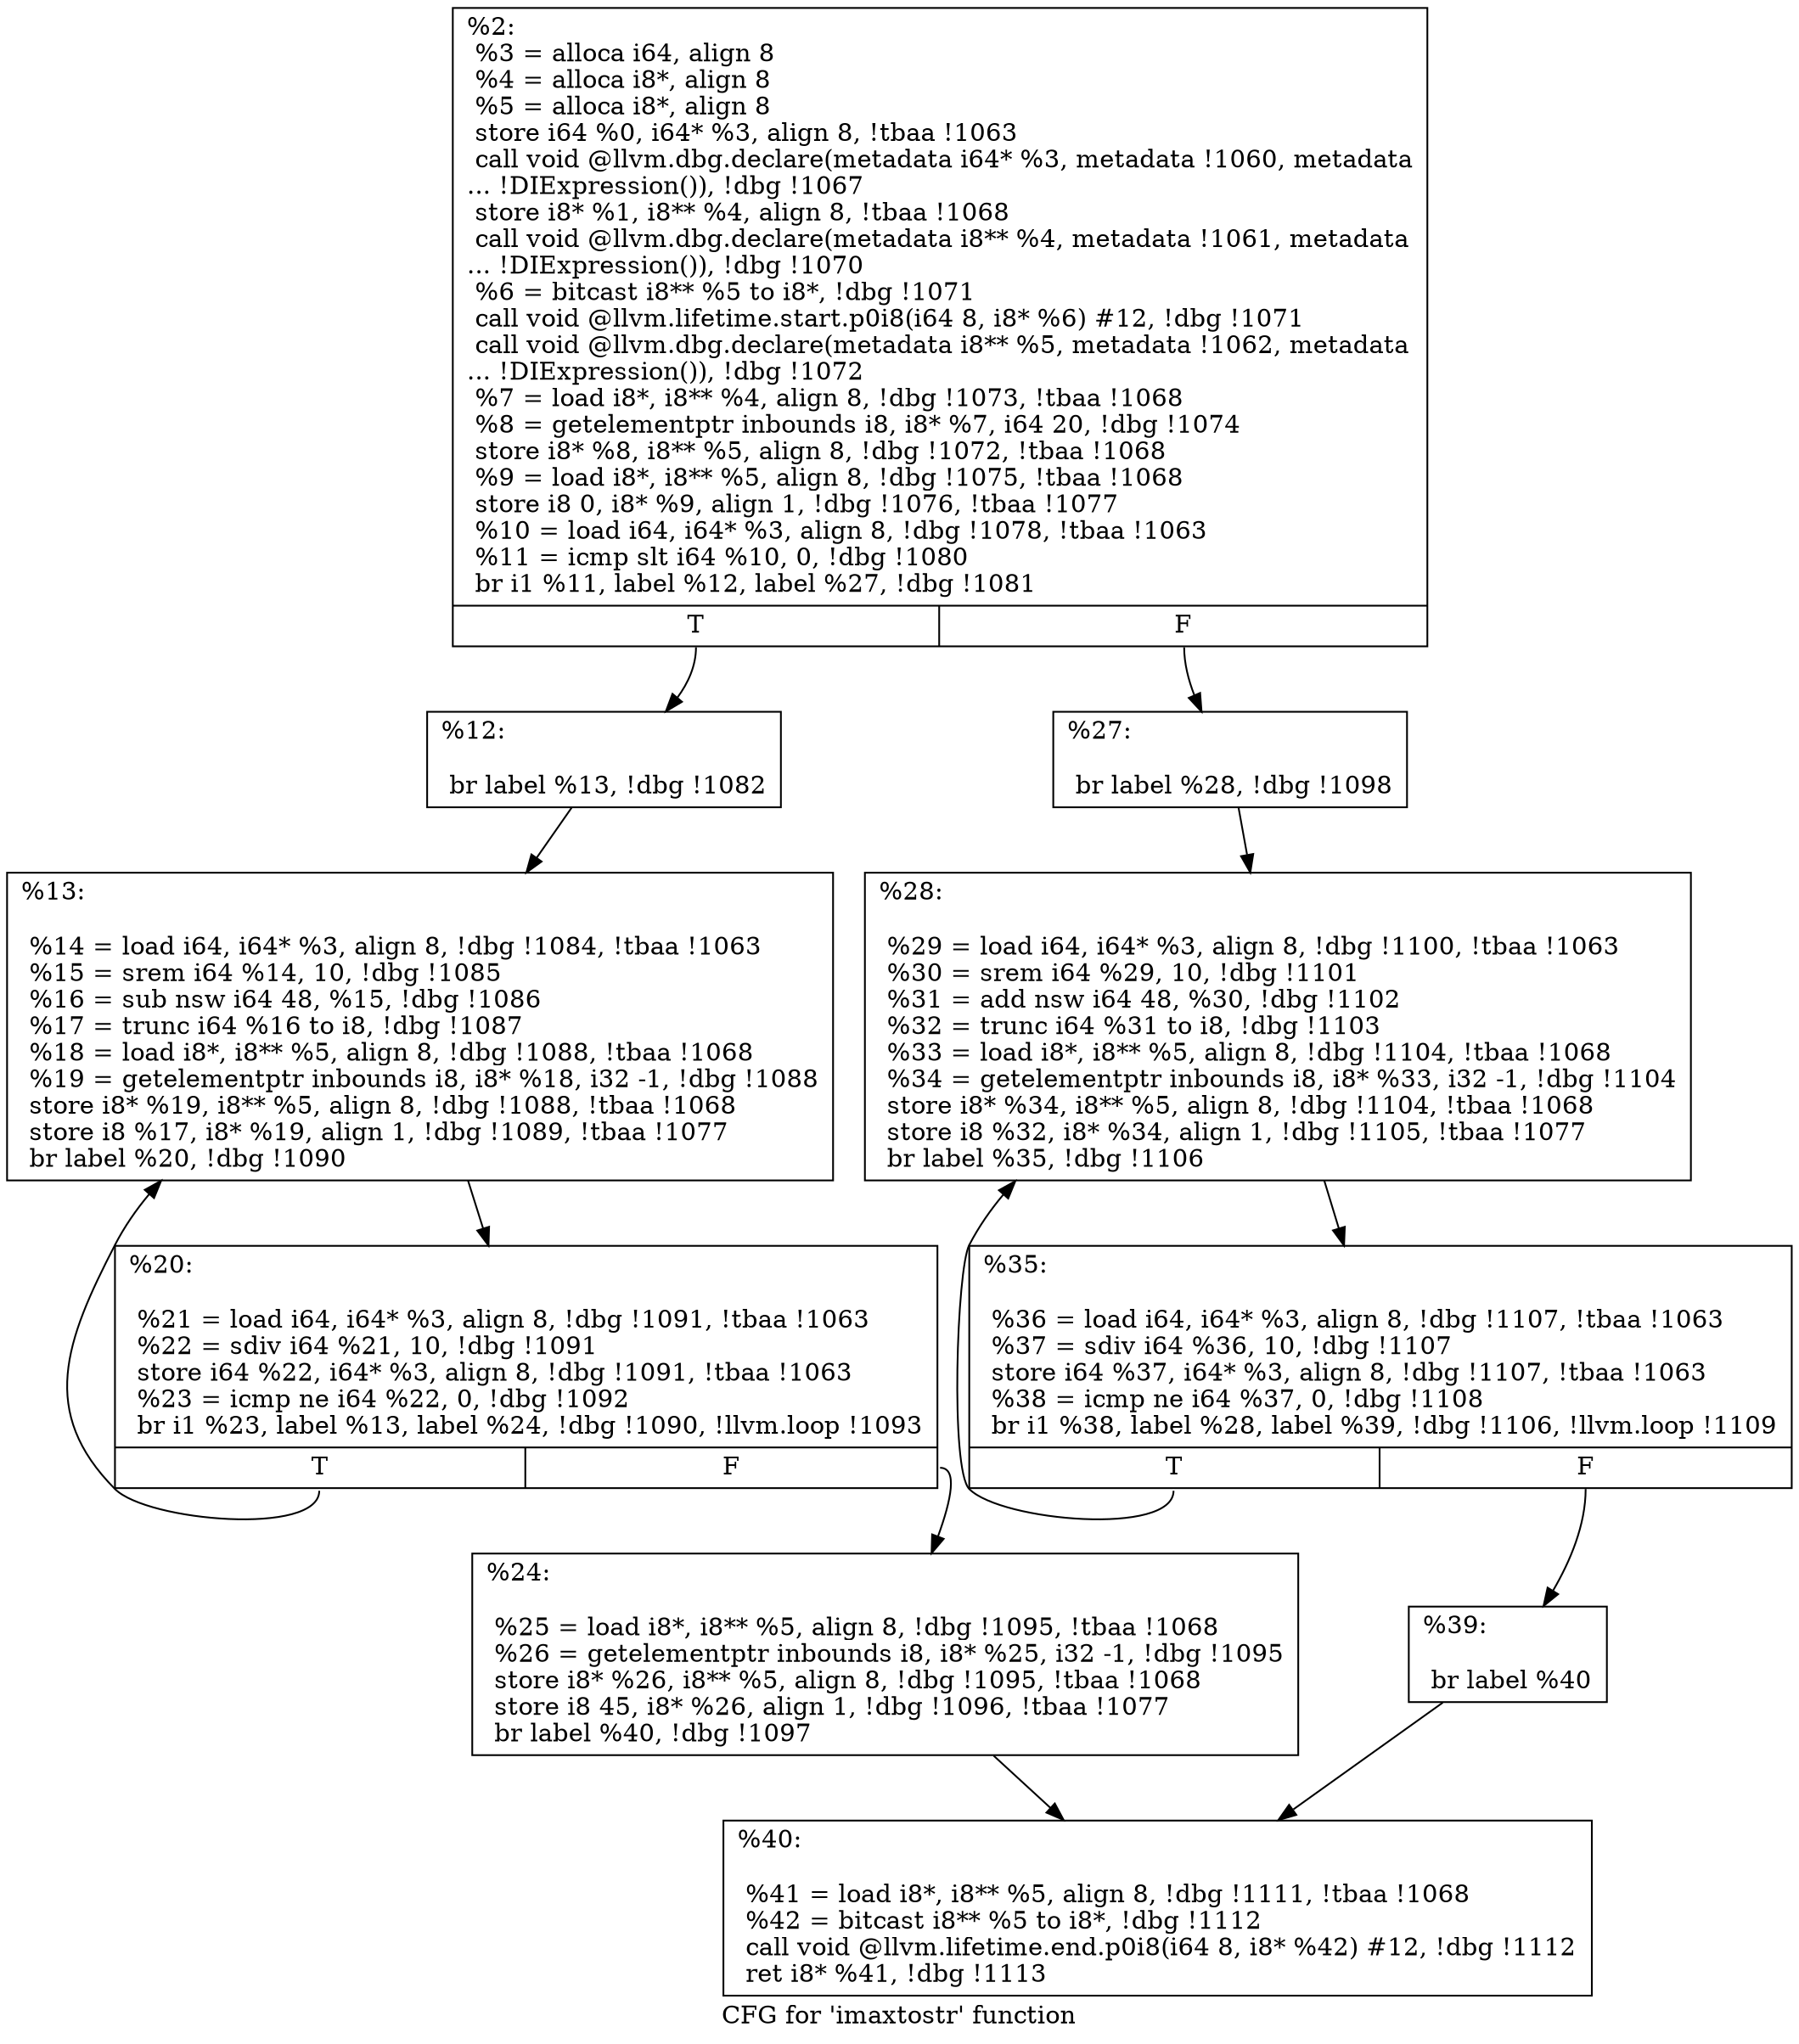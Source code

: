 digraph "CFG for 'imaxtostr' function" {
	label="CFG for 'imaxtostr' function";

	Node0x984800 [shape=record,label="{%2:\l  %3 = alloca i64, align 8\l  %4 = alloca i8*, align 8\l  %5 = alloca i8*, align 8\l  store i64 %0, i64* %3, align 8, !tbaa !1063\l  call void @llvm.dbg.declare(metadata i64* %3, metadata !1060, metadata\l... !DIExpression()), !dbg !1067\l  store i8* %1, i8** %4, align 8, !tbaa !1068\l  call void @llvm.dbg.declare(metadata i8** %4, metadata !1061, metadata\l... !DIExpression()), !dbg !1070\l  %6 = bitcast i8** %5 to i8*, !dbg !1071\l  call void @llvm.lifetime.start.p0i8(i64 8, i8* %6) #12, !dbg !1071\l  call void @llvm.dbg.declare(metadata i8** %5, metadata !1062, metadata\l... !DIExpression()), !dbg !1072\l  %7 = load i8*, i8** %4, align 8, !dbg !1073, !tbaa !1068\l  %8 = getelementptr inbounds i8, i8* %7, i64 20, !dbg !1074\l  store i8* %8, i8** %5, align 8, !dbg !1072, !tbaa !1068\l  %9 = load i8*, i8** %5, align 8, !dbg !1075, !tbaa !1068\l  store i8 0, i8* %9, align 1, !dbg !1076, !tbaa !1077\l  %10 = load i64, i64* %3, align 8, !dbg !1078, !tbaa !1063\l  %11 = icmp slt i64 %10, 0, !dbg !1080\l  br i1 %11, label %12, label %27, !dbg !1081\l|{<s0>T|<s1>F}}"];
	Node0x984800:s0 -> Node0x986510;
	Node0x984800:s1 -> Node0x986650;
	Node0x986510 [shape=record,label="{%12:\l\l  br label %13, !dbg !1082\l}"];
	Node0x986510 -> Node0x986560;
	Node0x986560 [shape=record,label="{%13:\l\l  %14 = load i64, i64* %3, align 8, !dbg !1084, !tbaa !1063\l  %15 = srem i64 %14, 10, !dbg !1085\l  %16 = sub nsw i64 48, %15, !dbg !1086\l  %17 = trunc i64 %16 to i8, !dbg !1087\l  %18 = load i8*, i8** %5, align 8, !dbg !1088, !tbaa !1068\l  %19 = getelementptr inbounds i8, i8* %18, i32 -1, !dbg !1088\l  store i8* %19, i8** %5, align 8, !dbg !1088, !tbaa !1068\l  store i8 %17, i8* %19, align 1, !dbg !1089, !tbaa !1077\l  br label %20, !dbg !1090\l}"];
	Node0x986560 -> Node0x9865b0;
	Node0x9865b0 [shape=record,label="{%20:\l\l  %21 = load i64, i64* %3, align 8, !dbg !1091, !tbaa !1063\l  %22 = sdiv i64 %21, 10, !dbg !1091\l  store i64 %22, i64* %3, align 8, !dbg !1091, !tbaa !1063\l  %23 = icmp ne i64 %22, 0, !dbg !1092\l  br i1 %23, label %13, label %24, !dbg !1090, !llvm.loop !1093\l|{<s0>T|<s1>F}}"];
	Node0x9865b0:s0 -> Node0x986560;
	Node0x9865b0:s1 -> Node0x986600;
	Node0x986600 [shape=record,label="{%24:\l\l  %25 = load i8*, i8** %5, align 8, !dbg !1095, !tbaa !1068\l  %26 = getelementptr inbounds i8, i8* %25, i32 -1, !dbg !1095\l  store i8* %26, i8** %5, align 8, !dbg !1095, !tbaa !1068\l  store i8 45, i8* %26, align 1, !dbg !1096, !tbaa !1077\l  br label %40, !dbg !1097\l}"];
	Node0x986600 -> Node0x986790;
	Node0x986650 [shape=record,label="{%27:\l\l  br label %28, !dbg !1098\l}"];
	Node0x986650 -> Node0x9866a0;
	Node0x9866a0 [shape=record,label="{%28:\l\l  %29 = load i64, i64* %3, align 8, !dbg !1100, !tbaa !1063\l  %30 = srem i64 %29, 10, !dbg !1101\l  %31 = add nsw i64 48, %30, !dbg !1102\l  %32 = trunc i64 %31 to i8, !dbg !1103\l  %33 = load i8*, i8** %5, align 8, !dbg !1104, !tbaa !1068\l  %34 = getelementptr inbounds i8, i8* %33, i32 -1, !dbg !1104\l  store i8* %34, i8** %5, align 8, !dbg !1104, !tbaa !1068\l  store i8 %32, i8* %34, align 1, !dbg !1105, !tbaa !1077\l  br label %35, !dbg !1106\l}"];
	Node0x9866a0 -> Node0x9866f0;
	Node0x9866f0 [shape=record,label="{%35:\l\l  %36 = load i64, i64* %3, align 8, !dbg !1107, !tbaa !1063\l  %37 = sdiv i64 %36, 10, !dbg !1107\l  store i64 %37, i64* %3, align 8, !dbg !1107, !tbaa !1063\l  %38 = icmp ne i64 %37, 0, !dbg !1108\l  br i1 %38, label %28, label %39, !dbg !1106, !llvm.loop !1109\l|{<s0>T|<s1>F}}"];
	Node0x9866f0:s0 -> Node0x9866a0;
	Node0x9866f0:s1 -> Node0x986740;
	Node0x986740 [shape=record,label="{%39:\l\l  br label %40\l}"];
	Node0x986740 -> Node0x986790;
	Node0x986790 [shape=record,label="{%40:\l\l  %41 = load i8*, i8** %5, align 8, !dbg !1111, !tbaa !1068\l  %42 = bitcast i8** %5 to i8*, !dbg !1112\l  call void @llvm.lifetime.end.p0i8(i64 8, i8* %42) #12, !dbg !1112\l  ret i8* %41, !dbg !1113\l}"];
}
